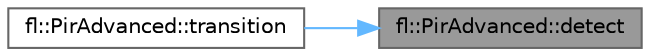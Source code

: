 digraph "fl::PirAdvanced::detect"
{
 // LATEX_PDF_SIZE
  bgcolor="transparent";
  edge [fontname=Helvetica,fontsize=10,labelfontname=Helvetica,labelfontsize=10];
  node [fontname=Helvetica,fontsize=10,shape=box,height=0.2,width=0.4];
  rankdir="RL";
  Node1 [id="Node000001",label="fl::PirAdvanced::detect",height=0.2,width=0.4,color="gray40", fillcolor="grey60", style="filled", fontcolor="black",tooltip=" "];
  Node1 -> Node2 [id="edge1_Node000001_Node000002",dir="back",color="steelblue1",style="solid",tooltip=" "];
  Node2 [id="Node000002",label="fl::PirAdvanced::transition",height=0.2,width=0.4,color="grey40", fillcolor="white", style="filled",URL="$d6/d4d/classfl_1_1_pir_advanced_ab0e0d72fb81d80cfe9b66134ae96852d.html#ab0e0d72fb81d80cfe9b66134ae96852d",tooltip=" "];
}
